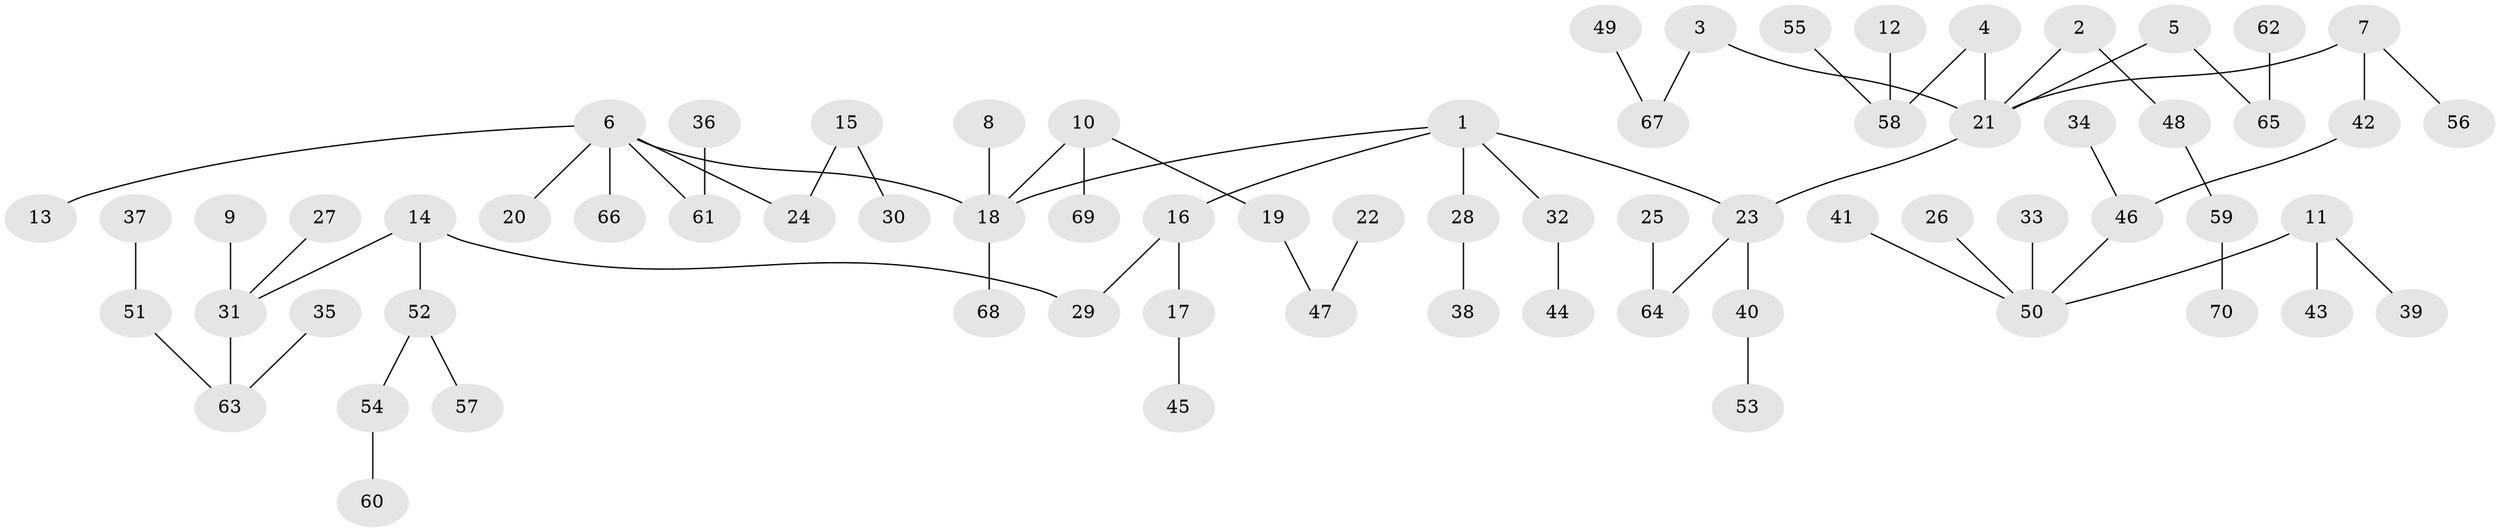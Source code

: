 // original degree distribution, {4: 0.05714285714285714, 5: 0.02857142857142857, 6: 0.014285714285714285, 8: 0.007142857142857143, 2: 0.2642857142857143, 1: 0.4714285714285714, 3: 0.15714285714285714}
// Generated by graph-tools (version 1.1) at 2025/02/03/09/25 03:02:22]
// undirected, 70 vertices, 69 edges
graph export_dot {
graph [start="1"]
  node [color=gray90,style=filled];
  1;
  2;
  3;
  4;
  5;
  6;
  7;
  8;
  9;
  10;
  11;
  12;
  13;
  14;
  15;
  16;
  17;
  18;
  19;
  20;
  21;
  22;
  23;
  24;
  25;
  26;
  27;
  28;
  29;
  30;
  31;
  32;
  33;
  34;
  35;
  36;
  37;
  38;
  39;
  40;
  41;
  42;
  43;
  44;
  45;
  46;
  47;
  48;
  49;
  50;
  51;
  52;
  53;
  54;
  55;
  56;
  57;
  58;
  59;
  60;
  61;
  62;
  63;
  64;
  65;
  66;
  67;
  68;
  69;
  70;
  1 -- 16 [weight=1.0];
  1 -- 18 [weight=1.0];
  1 -- 23 [weight=1.0];
  1 -- 28 [weight=1.0];
  1 -- 32 [weight=1.0];
  2 -- 21 [weight=1.0];
  2 -- 48 [weight=1.0];
  3 -- 21 [weight=1.0];
  3 -- 67 [weight=1.0];
  4 -- 21 [weight=1.0];
  4 -- 58 [weight=1.0];
  5 -- 21 [weight=1.0];
  5 -- 65 [weight=1.0];
  6 -- 13 [weight=1.0];
  6 -- 18 [weight=1.0];
  6 -- 20 [weight=1.0];
  6 -- 24 [weight=1.0];
  6 -- 61 [weight=1.0];
  6 -- 66 [weight=1.0];
  7 -- 21 [weight=1.0];
  7 -- 42 [weight=1.0];
  7 -- 56 [weight=1.0];
  8 -- 18 [weight=1.0];
  9 -- 31 [weight=1.0];
  10 -- 18 [weight=1.0];
  10 -- 19 [weight=1.0];
  10 -- 69 [weight=1.0];
  11 -- 39 [weight=1.0];
  11 -- 43 [weight=1.0];
  11 -- 50 [weight=1.0];
  12 -- 58 [weight=1.0];
  14 -- 29 [weight=1.0];
  14 -- 31 [weight=1.0];
  14 -- 52 [weight=1.0];
  15 -- 24 [weight=1.0];
  15 -- 30 [weight=1.0];
  16 -- 17 [weight=1.0];
  16 -- 29 [weight=1.0];
  17 -- 45 [weight=1.0];
  18 -- 68 [weight=1.0];
  19 -- 47 [weight=1.0];
  21 -- 23 [weight=1.0];
  22 -- 47 [weight=1.0];
  23 -- 40 [weight=1.0];
  23 -- 64 [weight=1.0];
  25 -- 64 [weight=1.0];
  26 -- 50 [weight=1.0];
  27 -- 31 [weight=1.0];
  28 -- 38 [weight=1.0];
  31 -- 63 [weight=1.0];
  32 -- 44 [weight=1.0];
  33 -- 50 [weight=1.0];
  34 -- 46 [weight=1.0];
  35 -- 63 [weight=1.0];
  36 -- 61 [weight=1.0];
  37 -- 51 [weight=1.0];
  40 -- 53 [weight=1.0];
  41 -- 50 [weight=1.0];
  42 -- 46 [weight=1.0];
  46 -- 50 [weight=1.0];
  48 -- 59 [weight=1.0];
  49 -- 67 [weight=1.0];
  51 -- 63 [weight=1.0];
  52 -- 54 [weight=1.0];
  52 -- 57 [weight=1.0];
  54 -- 60 [weight=1.0];
  55 -- 58 [weight=1.0];
  59 -- 70 [weight=1.0];
  62 -- 65 [weight=1.0];
}
